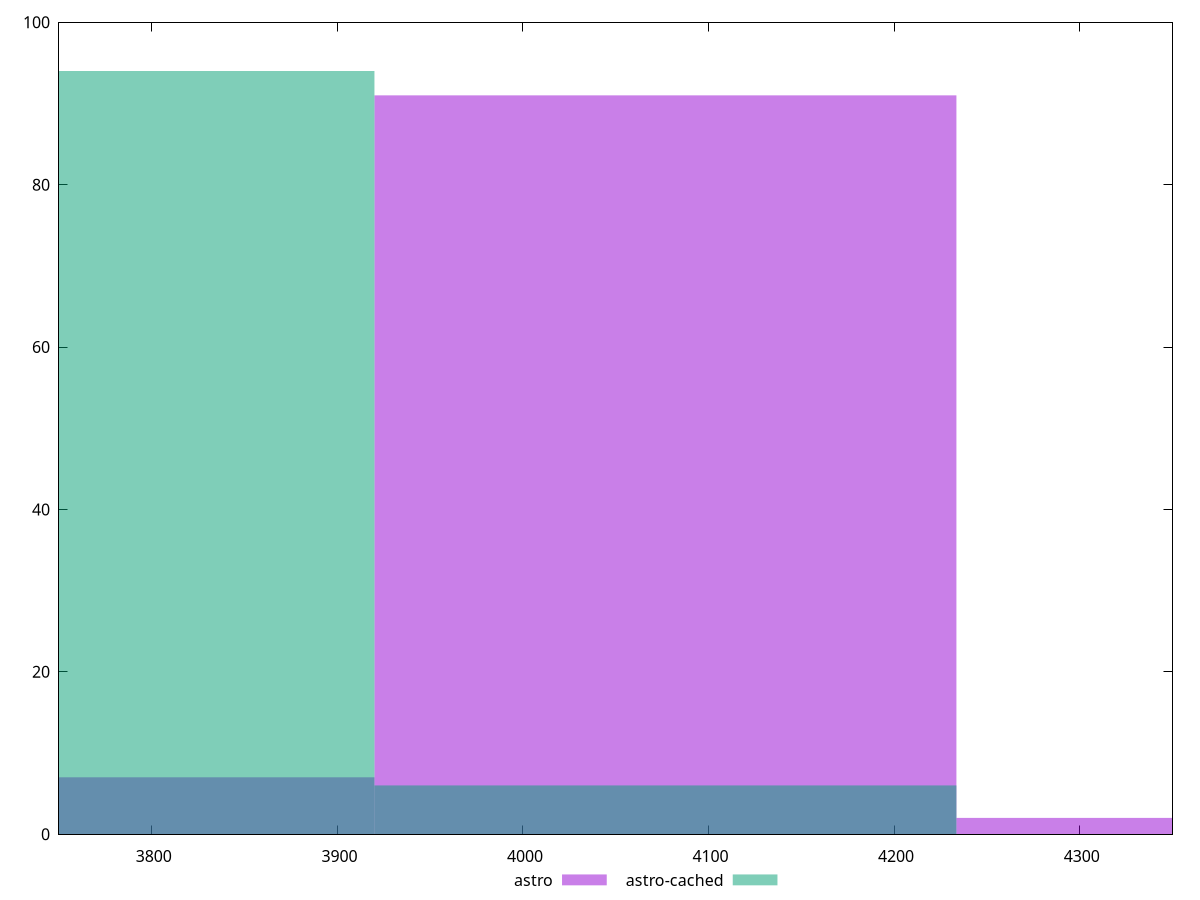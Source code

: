reset

$astro <<EOF
3763.170526067621 7
4076.7680699065895 91
4390.365613745558 2
EOF

$astroCached <<EOF
4076.7680699065895 6
3763.170526067621 94
EOF

set key outside below
set boxwidth 313.5975438389684
set xrange [3750:4350]
set yrange [0:100]
set trange [0:100]
set style fill transparent solid 0.5 noborder
set terminal svg size 640, 500 enhanced background rgb 'white'
set output "reports/report_00033_2021-03-01T14-23-16.841Z/unused-javascript/comparison/histogram/0_vs_1.svg"

plot $astro title "astro" with boxes, \
     $astroCached title "astro-cached" with boxes

reset
